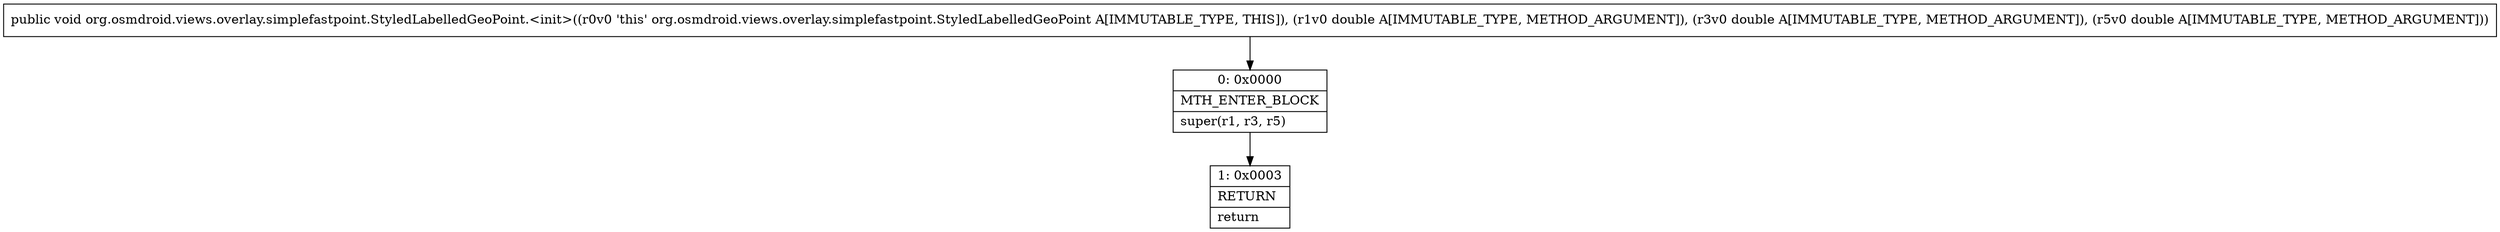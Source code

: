 digraph "CFG fororg.osmdroid.views.overlay.simplefastpoint.StyledLabelledGeoPoint.\<init\>(DDD)V" {
Node_0 [shape=record,label="{0\:\ 0x0000|MTH_ENTER_BLOCK\l|super(r1, r3, r5)\l}"];
Node_1 [shape=record,label="{1\:\ 0x0003|RETURN\l|return\l}"];
MethodNode[shape=record,label="{public void org.osmdroid.views.overlay.simplefastpoint.StyledLabelledGeoPoint.\<init\>((r0v0 'this' org.osmdroid.views.overlay.simplefastpoint.StyledLabelledGeoPoint A[IMMUTABLE_TYPE, THIS]), (r1v0 double A[IMMUTABLE_TYPE, METHOD_ARGUMENT]), (r3v0 double A[IMMUTABLE_TYPE, METHOD_ARGUMENT]), (r5v0 double A[IMMUTABLE_TYPE, METHOD_ARGUMENT])) }"];
MethodNode -> Node_0;
Node_0 -> Node_1;
}

